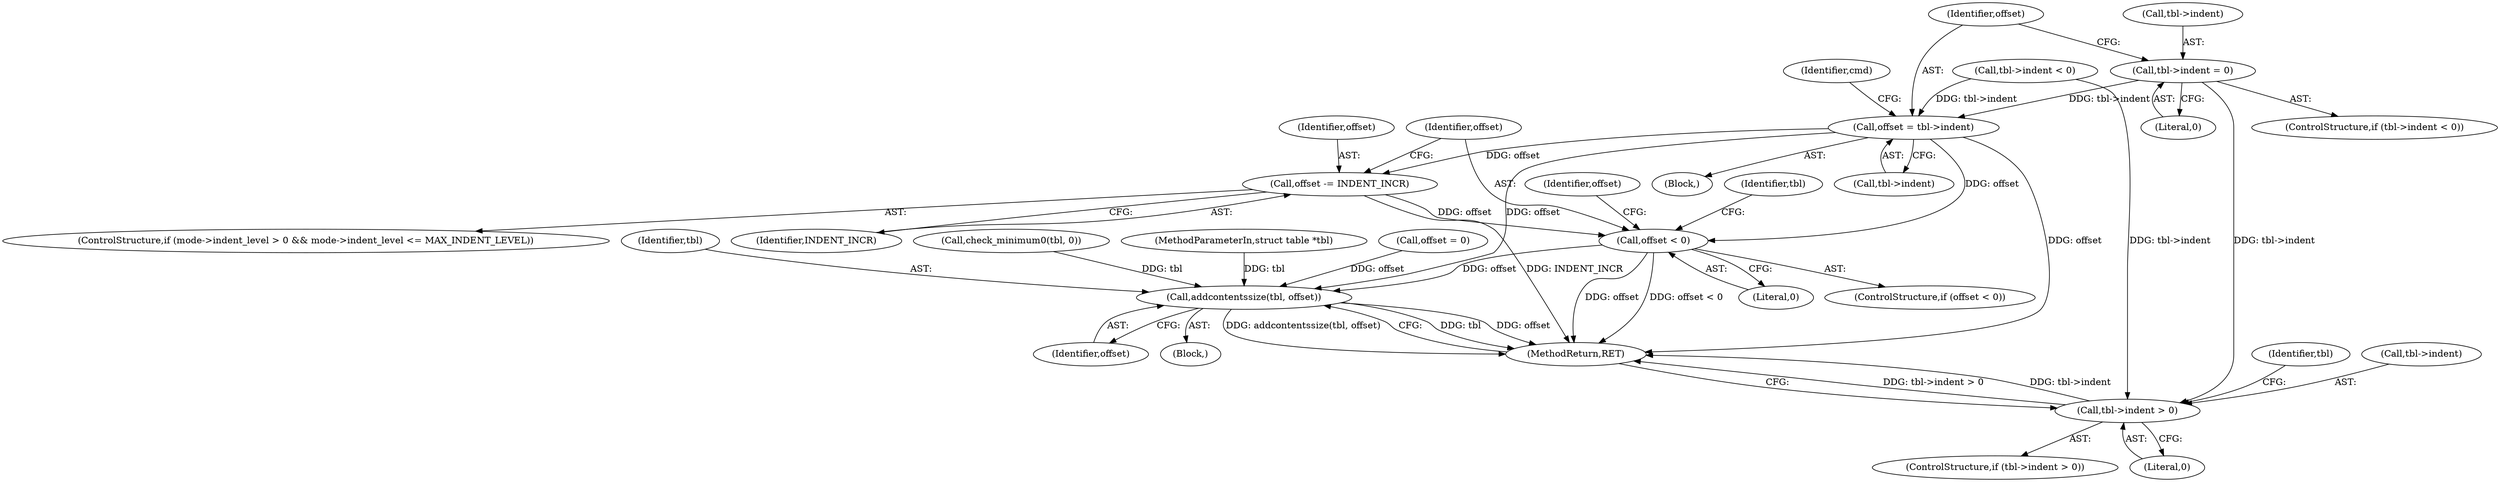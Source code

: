 digraph "0_w3m_8354763b90490d4105695df52674d0fcef823e92@pointer" {
"1000191" [label="(Call,tbl->indent = 0)"];
"1000196" [label="(Call,offset = tbl->indent)"];
"1000218" [label="(Call,offset -= INDENT_INCR)"];
"1000222" [label="(Call,offset < 0)"];
"1000238" [label="(Call,addcontentssize(tbl, offset))"];
"1000229" [label="(Call,tbl->indent > 0)"];
"1000234" [label="(Block,)"];
"1000222" [label="(Call,offset < 0)"];
"1000240" [label="(Identifier,offset)"];
"1000241" [label="(MethodReturn,RET)"];
"1000239" [label="(Identifier,tbl)"];
"1000192" [label="(Call,tbl->indent)"];
"1000219" [label="(Identifier,offset)"];
"1000218" [label="(Call,offset -= INDENT_INCR)"];
"1000186" [label="(Call,tbl->indent < 0)"];
"1000235" [label="(Call,check_minimum0(tbl, 0))"];
"1000101" [label="(MethodParameterIn,struct table *tbl)"];
"1000221" [label="(ControlStructure,if (offset < 0))"];
"1000226" [label="(Identifier,offset)"];
"1000223" [label="(Identifier,offset)"];
"1000231" [label="(Identifier,tbl)"];
"1000185" [label="(ControlStructure,if (tbl->indent < 0))"];
"1000229" [label="(Call,tbl->indent > 0)"];
"1000228" [label="(ControlStructure,if (tbl->indent > 0))"];
"1000196" [label="(Call,offset = tbl->indent)"];
"1000206" [label="(ControlStructure,if (mode->indent_level > 0 && mode->indent_level <= MAX_INDENT_LEVEL))"];
"1000225" [label="(Call,offset = 0)"];
"1000203" [label="(Identifier,cmd)"];
"1000236" [label="(Identifier,tbl)"];
"1000195" [label="(Literal,0)"];
"1000230" [label="(Call,tbl->indent)"];
"1000106" [label="(Block,)"];
"1000224" [label="(Literal,0)"];
"1000198" [label="(Call,tbl->indent)"];
"1000191" [label="(Call,tbl->indent = 0)"];
"1000220" [label="(Identifier,INDENT_INCR)"];
"1000197" [label="(Identifier,offset)"];
"1000233" [label="(Literal,0)"];
"1000238" [label="(Call,addcontentssize(tbl, offset))"];
"1000191" -> "1000185"  [label="AST: "];
"1000191" -> "1000195"  [label="CFG: "];
"1000192" -> "1000191"  [label="AST: "];
"1000195" -> "1000191"  [label="AST: "];
"1000197" -> "1000191"  [label="CFG: "];
"1000191" -> "1000196"  [label="DDG: tbl->indent"];
"1000191" -> "1000229"  [label="DDG: tbl->indent"];
"1000196" -> "1000106"  [label="AST: "];
"1000196" -> "1000198"  [label="CFG: "];
"1000197" -> "1000196"  [label="AST: "];
"1000198" -> "1000196"  [label="AST: "];
"1000203" -> "1000196"  [label="CFG: "];
"1000196" -> "1000241"  [label="DDG: offset"];
"1000186" -> "1000196"  [label="DDG: tbl->indent"];
"1000196" -> "1000218"  [label="DDG: offset"];
"1000196" -> "1000222"  [label="DDG: offset"];
"1000196" -> "1000238"  [label="DDG: offset"];
"1000218" -> "1000206"  [label="AST: "];
"1000218" -> "1000220"  [label="CFG: "];
"1000219" -> "1000218"  [label="AST: "];
"1000220" -> "1000218"  [label="AST: "];
"1000223" -> "1000218"  [label="CFG: "];
"1000218" -> "1000241"  [label="DDG: INDENT_INCR"];
"1000218" -> "1000222"  [label="DDG: offset"];
"1000222" -> "1000221"  [label="AST: "];
"1000222" -> "1000224"  [label="CFG: "];
"1000223" -> "1000222"  [label="AST: "];
"1000224" -> "1000222"  [label="AST: "];
"1000226" -> "1000222"  [label="CFG: "];
"1000231" -> "1000222"  [label="CFG: "];
"1000222" -> "1000241"  [label="DDG: offset"];
"1000222" -> "1000241"  [label="DDG: offset < 0"];
"1000222" -> "1000238"  [label="DDG: offset"];
"1000238" -> "1000234"  [label="AST: "];
"1000238" -> "1000240"  [label="CFG: "];
"1000239" -> "1000238"  [label="AST: "];
"1000240" -> "1000238"  [label="AST: "];
"1000241" -> "1000238"  [label="CFG: "];
"1000238" -> "1000241"  [label="DDG: tbl"];
"1000238" -> "1000241"  [label="DDG: offset"];
"1000238" -> "1000241"  [label="DDG: addcontentssize(tbl, offset)"];
"1000235" -> "1000238"  [label="DDG: tbl"];
"1000101" -> "1000238"  [label="DDG: tbl"];
"1000225" -> "1000238"  [label="DDG: offset"];
"1000229" -> "1000228"  [label="AST: "];
"1000229" -> "1000233"  [label="CFG: "];
"1000230" -> "1000229"  [label="AST: "];
"1000233" -> "1000229"  [label="AST: "];
"1000236" -> "1000229"  [label="CFG: "];
"1000241" -> "1000229"  [label="CFG: "];
"1000229" -> "1000241"  [label="DDG: tbl->indent > 0"];
"1000229" -> "1000241"  [label="DDG: tbl->indent"];
"1000186" -> "1000229"  [label="DDG: tbl->indent"];
}
